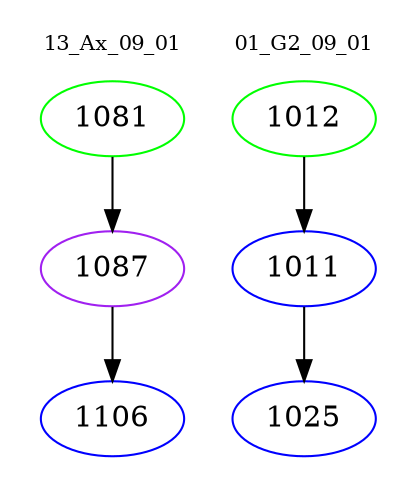 digraph{
subgraph cluster_0 {
color = white
label = "13_Ax_09_01";
fontsize=10;
T0_1081 [label="1081", color="green"]
T0_1081 -> T0_1087 [color="black"]
T0_1087 [label="1087", color="purple"]
T0_1087 -> T0_1106 [color="black"]
T0_1106 [label="1106", color="blue"]
}
subgraph cluster_1 {
color = white
label = "01_G2_09_01";
fontsize=10;
T1_1012 [label="1012", color="green"]
T1_1012 -> T1_1011 [color="black"]
T1_1011 [label="1011", color="blue"]
T1_1011 -> T1_1025 [color="black"]
T1_1025 [label="1025", color="blue"]
}
}

